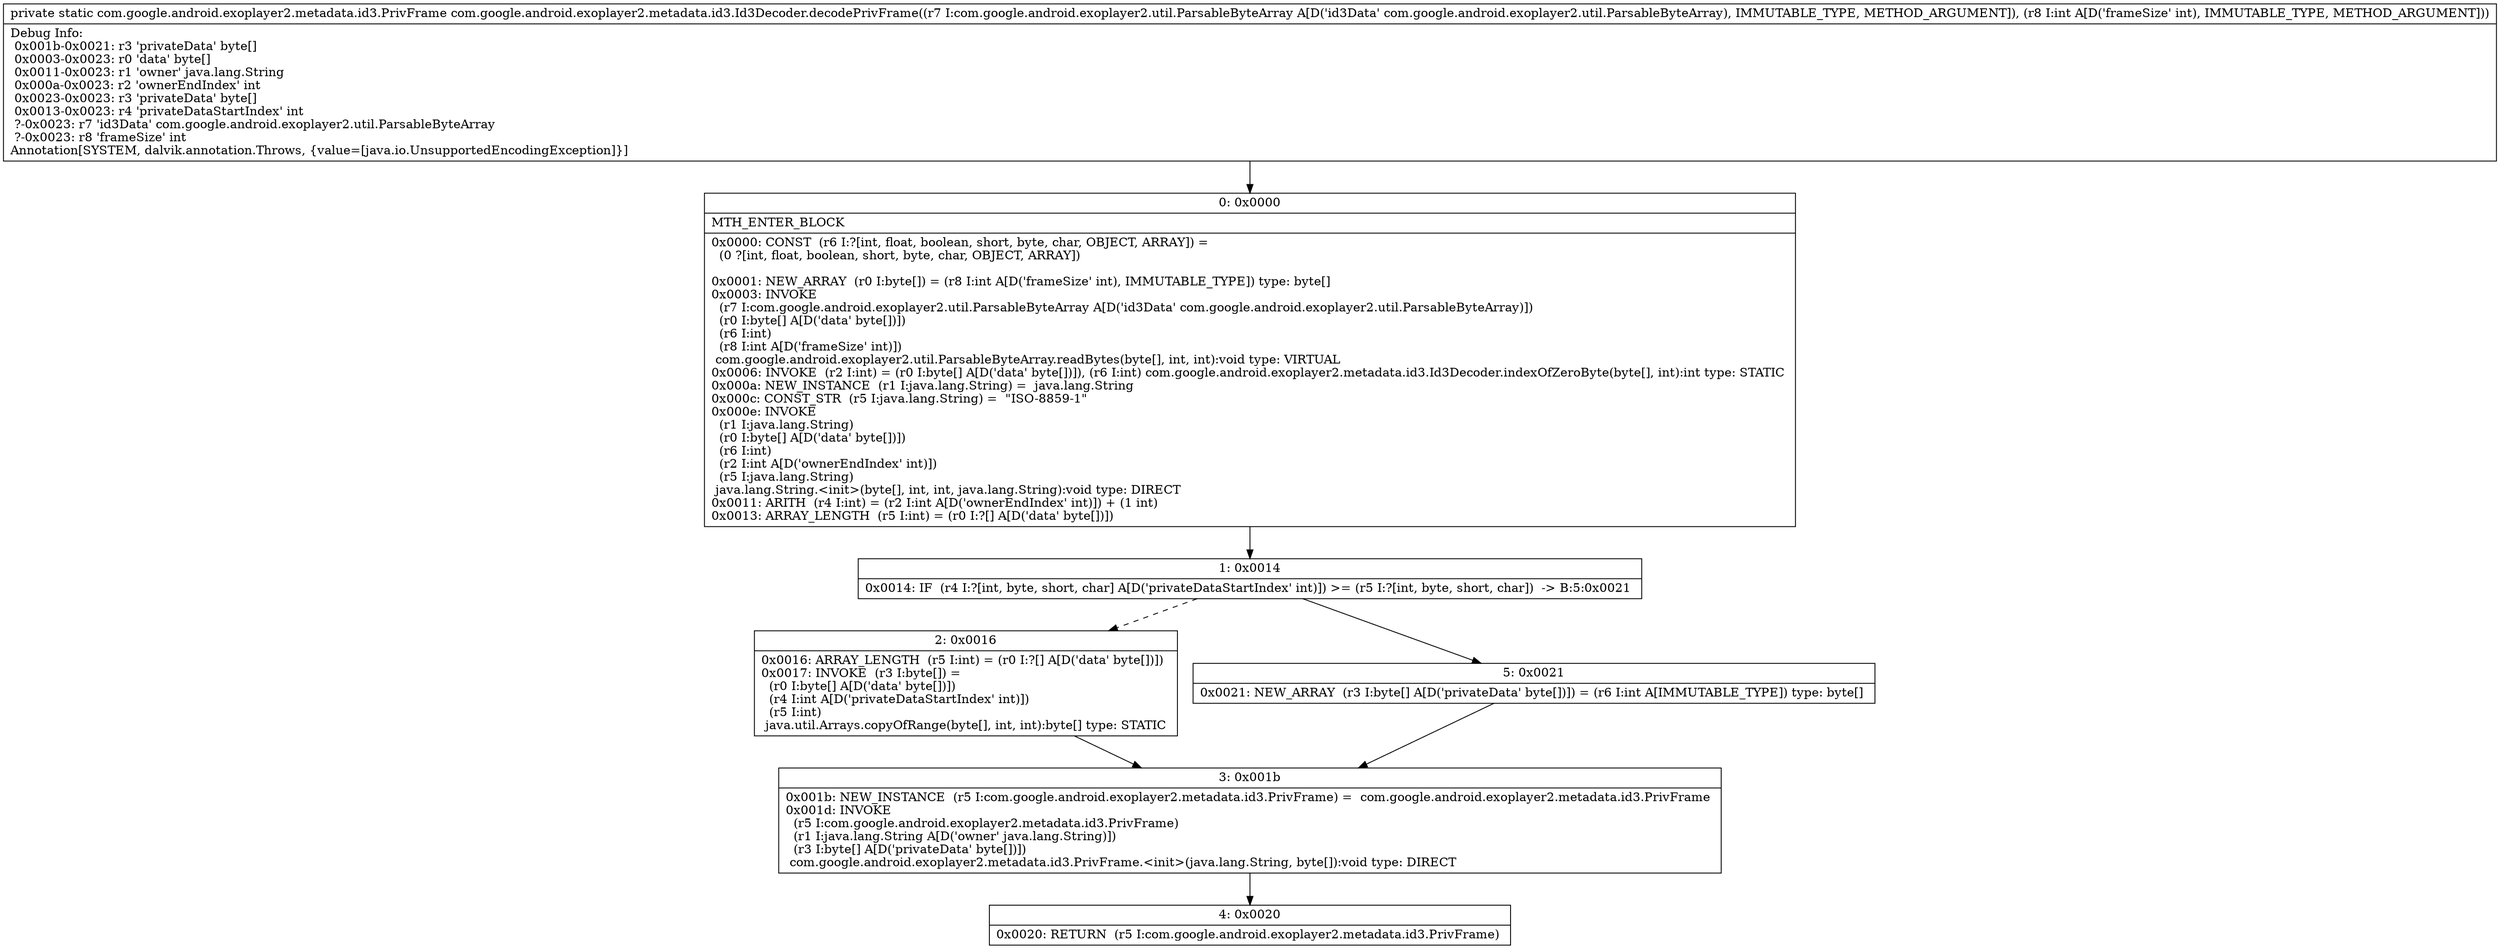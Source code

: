 digraph "CFG forcom.google.android.exoplayer2.metadata.id3.Id3Decoder.decodePrivFrame(Lcom\/google\/android\/exoplayer2\/util\/ParsableByteArray;I)Lcom\/google\/android\/exoplayer2\/metadata\/id3\/PrivFrame;" {
Node_0 [shape=record,label="{0\:\ 0x0000|MTH_ENTER_BLOCK\l|0x0000: CONST  (r6 I:?[int, float, boolean, short, byte, char, OBJECT, ARRAY]) = \l  (0 ?[int, float, boolean, short, byte, char, OBJECT, ARRAY])\l \l0x0001: NEW_ARRAY  (r0 I:byte[]) = (r8 I:int A[D('frameSize' int), IMMUTABLE_TYPE]) type: byte[] \l0x0003: INVOKE  \l  (r7 I:com.google.android.exoplayer2.util.ParsableByteArray A[D('id3Data' com.google.android.exoplayer2.util.ParsableByteArray)])\l  (r0 I:byte[] A[D('data' byte[])])\l  (r6 I:int)\l  (r8 I:int A[D('frameSize' int)])\l com.google.android.exoplayer2.util.ParsableByteArray.readBytes(byte[], int, int):void type: VIRTUAL \l0x0006: INVOKE  (r2 I:int) = (r0 I:byte[] A[D('data' byte[])]), (r6 I:int) com.google.android.exoplayer2.metadata.id3.Id3Decoder.indexOfZeroByte(byte[], int):int type: STATIC \l0x000a: NEW_INSTANCE  (r1 I:java.lang.String) =  java.lang.String \l0x000c: CONST_STR  (r5 I:java.lang.String) =  \"ISO\-8859\-1\" \l0x000e: INVOKE  \l  (r1 I:java.lang.String)\l  (r0 I:byte[] A[D('data' byte[])])\l  (r6 I:int)\l  (r2 I:int A[D('ownerEndIndex' int)])\l  (r5 I:java.lang.String)\l java.lang.String.\<init\>(byte[], int, int, java.lang.String):void type: DIRECT \l0x0011: ARITH  (r4 I:int) = (r2 I:int A[D('ownerEndIndex' int)]) + (1 int) \l0x0013: ARRAY_LENGTH  (r5 I:int) = (r0 I:?[] A[D('data' byte[])]) \l}"];
Node_1 [shape=record,label="{1\:\ 0x0014|0x0014: IF  (r4 I:?[int, byte, short, char] A[D('privateDataStartIndex' int)]) \>= (r5 I:?[int, byte, short, char])  \-\> B:5:0x0021 \l}"];
Node_2 [shape=record,label="{2\:\ 0x0016|0x0016: ARRAY_LENGTH  (r5 I:int) = (r0 I:?[] A[D('data' byte[])]) \l0x0017: INVOKE  (r3 I:byte[]) = \l  (r0 I:byte[] A[D('data' byte[])])\l  (r4 I:int A[D('privateDataStartIndex' int)])\l  (r5 I:int)\l java.util.Arrays.copyOfRange(byte[], int, int):byte[] type: STATIC \l}"];
Node_3 [shape=record,label="{3\:\ 0x001b|0x001b: NEW_INSTANCE  (r5 I:com.google.android.exoplayer2.metadata.id3.PrivFrame) =  com.google.android.exoplayer2.metadata.id3.PrivFrame \l0x001d: INVOKE  \l  (r5 I:com.google.android.exoplayer2.metadata.id3.PrivFrame)\l  (r1 I:java.lang.String A[D('owner' java.lang.String)])\l  (r3 I:byte[] A[D('privateData' byte[])])\l com.google.android.exoplayer2.metadata.id3.PrivFrame.\<init\>(java.lang.String, byte[]):void type: DIRECT \l}"];
Node_4 [shape=record,label="{4\:\ 0x0020|0x0020: RETURN  (r5 I:com.google.android.exoplayer2.metadata.id3.PrivFrame) \l}"];
Node_5 [shape=record,label="{5\:\ 0x0021|0x0021: NEW_ARRAY  (r3 I:byte[] A[D('privateData' byte[])]) = (r6 I:int A[IMMUTABLE_TYPE]) type: byte[] \l}"];
MethodNode[shape=record,label="{private static com.google.android.exoplayer2.metadata.id3.PrivFrame com.google.android.exoplayer2.metadata.id3.Id3Decoder.decodePrivFrame((r7 I:com.google.android.exoplayer2.util.ParsableByteArray A[D('id3Data' com.google.android.exoplayer2.util.ParsableByteArray), IMMUTABLE_TYPE, METHOD_ARGUMENT]), (r8 I:int A[D('frameSize' int), IMMUTABLE_TYPE, METHOD_ARGUMENT]))  | Debug Info:\l  0x001b\-0x0021: r3 'privateData' byte[]\l  0x0003\-0x0023: r0 'data' byte[]\l  0x0011\-0x0023: r1 'owner' java.lang.String\l  0x000a\-0x0023: r2 'ownerEndIndex' int\l  0x0023\-0x0023: r3 'privateData' byte[]\l  0x0013\-0x0023: r4 'privateDataStartIndex' int\l  ?\-0x0023: r7 'id3Data' com.google.android.exoplayer2.util.ParsableByteArray\l  ?\-0x0023: r8 'frameSize' int\lAnnotation[SYSTEM, dalvik.annotation.Throws, \{value=[java.io.UnsupportedEncodingException]\}]\l}"];
MethodNode -> Node_0;
Node_0 -> Node_1;
Node_1 -> Node_2[style=dashed];
Node_1 -> Node_5;
Node_2 -> Node_3;
Node_3 -> Node_4;
Node_5 -> Node_3;
}

